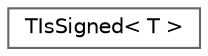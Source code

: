 digraph "Graphical Class Hierarchy"
{
 // INTERACTIVE_SVG=YES
 // LATEX_PDF_SIZE
  bgcolor="transparent";
  edge [fontname=Helvetica,fontsize=10,labelfontname=Helvetica,labelfontsize=10];
  node [fontname=Helvetica,fontsize=10,shape=box,height=0.2,width=0.4];
  rankdir="LR";
  Node0 [id="Node000000",label="TIsSigned\< T \>",height=0.2,width=0.4,color="grey40", fillcolor="white", style="filled",URL="$d0/d26/structTIsSigned.html",tooltip="Traits class which tests if a type is a signed integral type."];
}
